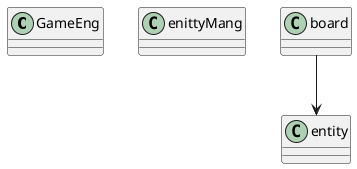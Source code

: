 @startuml

class GameEng {

}


class enittyMang {
    
}

class entity {

}

class board {
    
}
board --> entity

@enduml

